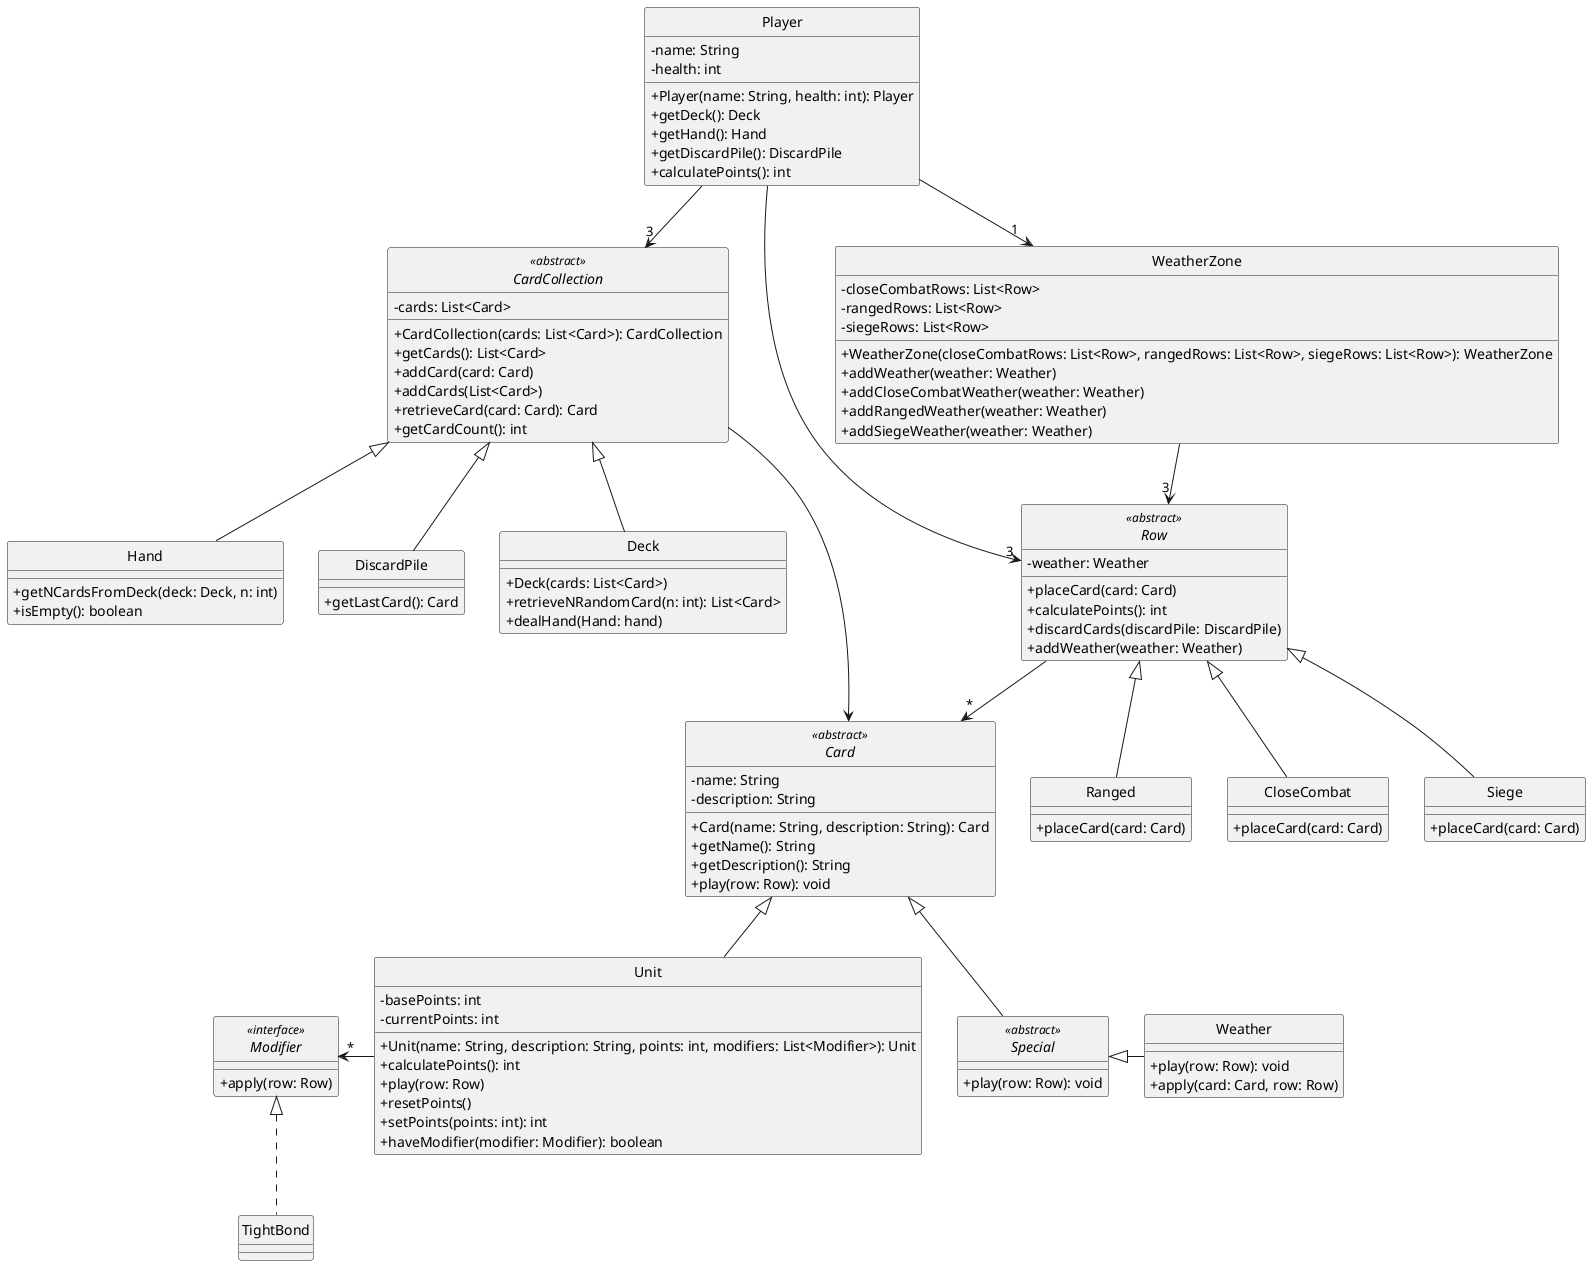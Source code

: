 @startuml

skinparam monochrome true
hide circle
skinparam classAttributeIconSize 0

' =====================
' GAME
' =====================
class Player {
  -name: String
  -health: int
  +Player(name: String, health: int): Player
  +getDeck(): Deck
  +getHand(): Hand
  +getDiscardPile(): DiscardPile
  +calculatePoints(): int
}

abstract class CardCollection <<abstract>> {
  -cards: List<Card>
  +CardCollection(cards: List<Card>): CardCollection
  +getCards(): List<Card>
  +addCard(card: Card)
  +addCards(List<Card>)
  +retrieveCard(card: Card): Card
  +getCardCount(): int
}

class Hand {
  +getNCardsFromDeck(deck: Deck, n: int)
  +isEmpty(): boolean
}

class DiscardPile {
  +getLastCard(): Card
}

class Deck {
  +Deck(cards: List<Card>)
  +retrieveNRandomCard(n: int): List<Card>
  +dealHand(Hand: hand)
}

interface Row <<abstract>> {
  -weather: Weather
  +placeCard(card: Card)
  +calculatePoints(): int
  +discardCards(discardPile: DiscardPile)
  +addWeather(weather: Weather)
}

class Ranged {
  +placeCard(card: Card)
}

class CloseCombat {
  +placeCard(card: Card)
}

class Siege {
  +placeCard(card: Card)
}

class WeatherZone {
  -closeCombatRows: List<Row>
  -rangedRows: List<Row>
  -siegeRows: List<Row>
  +WeatherZone(closeCombatRows: List<Row>, rangedRows: List<Row>, siegeRows: List<Row>): WeatherZone
  +addWeather(weather: Weather)
  +addCloseCombatWeather(weather: Weather)
  +addRangedWeather(weather: Weather)
  +addSiegeWeather(weather: Weather)
}

abstract class Card <<abstract>> {
  -name: String
  -description: String
  +Card(name: String, description: String): Card
  +getName(): String
  +getDescription(): String
  +play(row: Row): void
}

class Unit {
  -basePoints: int
  -currentPoints: int
  +Unit(name: String, description: String, points: int, modifiers: List<Modifier>): Unit
  +calculatePoints(): int
  +play(row: Row)
  +resetPoints()
  +setPoints(points: int): int
  +haveModifier(modifier: Modifier): boolean
}

abstract class Special <<abstract>> {
  +play(row: Row): void
}

class TightBond{

}

interface Modifier <<interface>> {
    +apply(row: Row)
}

class Weather {
  +play(row: Row): void
  +apply(card: Card, row: Row)
}


' =====================
' RELATIONSHIPS
' =====================
Player --> "3" CardCollection
Player --> "3" Row
Player --> "1" WeatherZone

WeatherZone --> "3" Row

CardCollection -->  Card
CardCollection <|-- Hand
CardCollection <|-- DiscardPile
CardCollection <|-- Deck

Row <|-- Ranged
Row <|-- CloseCombat
Row <|-- Siege

Row --> "*" Card

Card <|-- Unit
Card <|-- Special
Modifier "*"<- Unit
Modifier <|.. TightBond
Special <|- Weather

@enduml